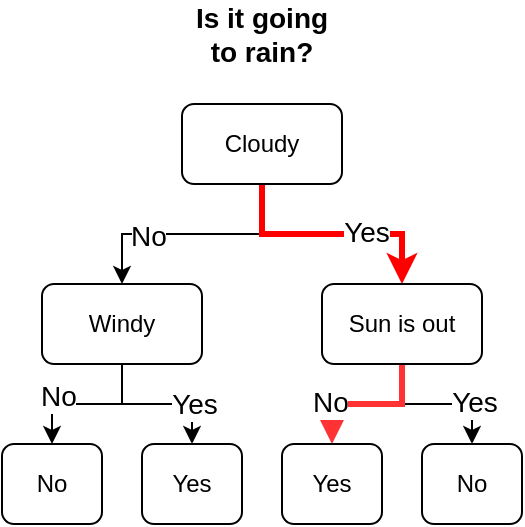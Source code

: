 <mxfile version="17.4.6" type="device"><diagram id="NWStfXDHCBasEJRNXyuP" name="Page-1"><mxGraphModel dx="782" dy="1228" grid="1" gridSize="10" guides="1" tooltips="1" connect="1" arrows="1" fold="1" page="1" pageScale="1" pageWidth="200" pageHeight="800" math="0" shadow="0"><root><mxCell id="0"/><mxCell id="1" parent="0"/><mxCell id="A9S12knOQRXq5vEysjaz-5" style="edgeStyle=orthogonalEdgeStyle;rounded=0;orthogonalLoop=1;jettySize=auto;html=1;exitX=0.5;exitY=1;exitDx=0;exitDy=0;entryX=0.5;entryY=0;entryDx=0;entryDy=0;" edge="1" parent="1" source="Q3sSxgsMZpCTB1BomVow-1" target="A9S12knOQRXq5vEysjaz-4"><mxGeometry relative="1" as="geometry"/></mxCell><mxCell id="A9S12knOQRXq5vEysjaz-21" value="No" style="edgeLabel;html=1;align=center;verticalAlign=middle;resizable=0;points=[];fontSize=14;" vertex="1" connectable="0" parent="A9S12knOQRXq5vEysjaz-5"><mxGeometry x="0.367" y="1" relative="1" as="geometry"><mxPoint as="offset"/></mxGeometry></mxCell><mxCell id="A9S12knOQRXq5vEysjaz-6" style="edgeStyle=orthogonalEdgeStyle;rounded=0;orthogonalLoop=1;jettySize=auto;html=1;exitX=0.5;exitY=1;exitDx=0;exitDy=0;entryX=0.5;entryY=0;entryDx=0;entryDy=0;strokeColor=#FF0000;strokeWidth=3;" edge="1" parent="1" source="Q3sSxgsMZpCTB1BomVow-1" target="A9S12knOQRXq5vEysjaz-3"><mxGeometry relative="1" as="geometry"/></mxCell><mxCell id="A9S12knOQRXq5vEysjaz-20" value="Yes" style="edgeLabel;html=1;align=center;verticalAlign=middle;resizable=0;points=[];fontSize=14;" vertex="1" connectable="0" parent="A9S12knOQRXq5vEysjaz-6"><mxGeometry x="0.283" y="1" relative="1" as="geometry"><mxPoint as="offset"/></mxGeometry></mxCell><mxCell id="Q3sSxgsMZpCTB1BomVow-1" value="Cloudy" style="rounded=1;whiteSpace=wrap;html=1;" parent="1" vertex="1"><mxGeometry x="90" y="50" width="80" height="40" as="geometry"/></mxCell><mxCell id="A9S12knOQRXq5vEysjaz-1" value="&lt;font style=&quot;font-size: 14px&quot;&gt;&lt;b&gt;Is it going to rain?&lt;/b&gt;&lt;/font&gt;" style="text;html=1;strokeColor=none;fillColor=none;align=center;verticalAlign=middle;whiteSpace=wrap;rounded=0;" vertex="1" parent="1"><mxGeometry x="90" width="80" height="30" as="geometry"/></mxCell><mxCell id="A9S12knOQRXq5vEysjaz-15" style="edgeStyle=orthogonalEdgeStyle;rounded=0;orthogonalLoop=1;jettySize=auto;html=1;exitX=0.5;exitY=1;exitDx=0;exitDy=0;entryX=0.5;entryY=0;entryDx=0;entryDy=0;" edge="1" parent="1" source="A9S12knOQRXq5vEysjaz-3" target="A9S12knOQRXq5vEysjaz-13"><mxGeometry relative="1" as="geometry"/></mxCell><mxCell id="A9S12knOQRXq5vEysjaz-25" value="Yes" style="edgeLabel;html=1;align=center;verticalAlign=middle;resizable=0;points=[];fontSize=14;" vertex="1" connectable="0" parent="A9S12knOQRXq5vEysjaz-15"><mxGeometry x="0.467" y="2" relative="1" as="geometry"><mxPoint x="-1" y="-1" as="offset"/></mxGeometry></mxCell><mxCell id="A9S12knOQRXq5vEysjaz-17" style="edgeStyle=orthogonalEdgeStyle;rounded=0;orthogonalLoop=1;jettySize=auto;html=1;exitX=0.5;exitY=1;exitDx=0;exitDy=0;entryX=0.5;entryY=0;entryDx=0;entryDy=0;strokeWidth=3;strokeColor=#FF3333;" edge="1" parent="1" source="A9S12knOQRXq5vEysjaz-3" target="A9S12knOQRXq5vEysjaz-14"><mxGeometry relative="1" as="geometry"/></mxCell><mxCell id="A9S12knOQRXq5vEysjaz-24" value="No" style="edgeLabel;html=1;align=center;verticalAlign=middle;resizable=0;points=[];fontSize=14;" vertex="1" connectable="0" parent="A9S12knOQRXq5vEysjaz-17"><mxGeometry x="0.467" y="-2" relative="1" as="geometry"><mxPoint x="1" y="-1" as="offset"/></mxGeometry></mxCell><mxCell id="A9S12knOQRXq5vEysjaz-3" value="Sun is out" style="rounded=1;whiteSpace=wrap;html=1;" vertex="1" parent="1"><mxGeometry x="160" y="140" width="80" height="40" as="geometry"/></mxCell><mxCell id="A9S12knOQRXq5vEysjaz-16" style="edgeStyle=orthogonalEdgeStyle;rounded=0;orthogonalLoop=1;jettySize=auto;html=1;exitX=0.5;exitY=1;exitDx=0;exitDy=0;entryX=0.5;entryY=0;entryDx=0;entryDy=0;" edge="1" parent="1" source="A9S12knOQRXq5vEysjaz-4" target="A9S12knOQRXq5vEysjaz-12"><mxGeometry relative="1" as="geometry"/></mxCell><mxCell id="A9S12knOQRXq5vEysjaz-23" value="Yes" style="edgeLabel;html=1;align=center;verticalAlign=middle;resizable=0;points=[];fontSize=14;" vertex="1" connectable="0" parent="A9S12knOQRXq5vEysjaz-16"><mxGeometry x="0.467" y="1" relative="1" as="geometry"><mxPoint as="offset"/></mxGeometry></mxCell><mxCell id="A9S12knOQRXq5vEysjaz-18" style="edgeStyle=orthogonalEdgeStyle;rounded=0;orthogonalLoop=1;jettySize=auto;html=1;exitX=0.5;exitY=1;exitDx=0;exitDy=0;entryX=0.5;entryY=0;entryDx=0;entryDy=0;" edge="1" parent="1" target="A9S12knOQRXq5vEysjaz-8"><mxGeometry relative="1" as="geometry"><mxPoint x="60" y="190" as="sourcePoint"/><Array as="points"><mxPoint x="60" y="200"/><mxPoint x="25" y="200"/></Array></mxGeometry></mxCell><mxCell id="A9S12knOQRXq5vEysjaz-22" value="No" style="edgeLabel;html=1;align=center;verticalAlign=middle;resizable=0;points=[];fontSize=14;" vertex="1" connectable="0" parent="A9S12knOQRXq5vEysjaz-18"><mxGeometry x="0.292" y="-4" relative="1" as="geometry"><mxPoint as="offset"/></mxGeometry></mxCell><mxCell id="A9S12knOQRXq5vEysjaz-4" value="Windy" style="rounded=1;whiteSpace=wrap;html=1;" vertex="1" parent="1"><mxGeometry x="20" y="140" width="80" height="40" as="geometry"/></mxCell><mxCell id="A9S12knOQRXq5vEysjaz-8" value="No" style="rounded=1;whiteSpace=wrap;html=1;" vertex="1" parent="1"><mxGeometry y="220" width="50" height="40" as="geometry"/></mxCell><mxCell id="A9S12knOQRXq5vEysjaz-12" value="Yes" style="rounded=1;whiteSpace=wrap;html=1;" vertex="1" parent="1"><mxGeometry x="70" y="220" width="50" height="40" as="geometry"/></mxCell><mxCell id="A9S12knOQRXq5vEysjaz-13" value="No" style="rounded=1;whiteSpace=wrap;html=1;" vertex="1" parent="1"><mxGeometry x="210" y="220" width="50" height="40" as="geometry"/></mxCell><mxCell id="A9S12knOQRXq5vEysjaz-14" value="Yes" style="rounded=1;whiteSpace=wrap;html=1;" vertex="1" parent="1"><mxGeometry x="140" y="220" width="50" height="40" as="geometry"/></mxCell></root></mxGraphModel></diagram></mxfile>